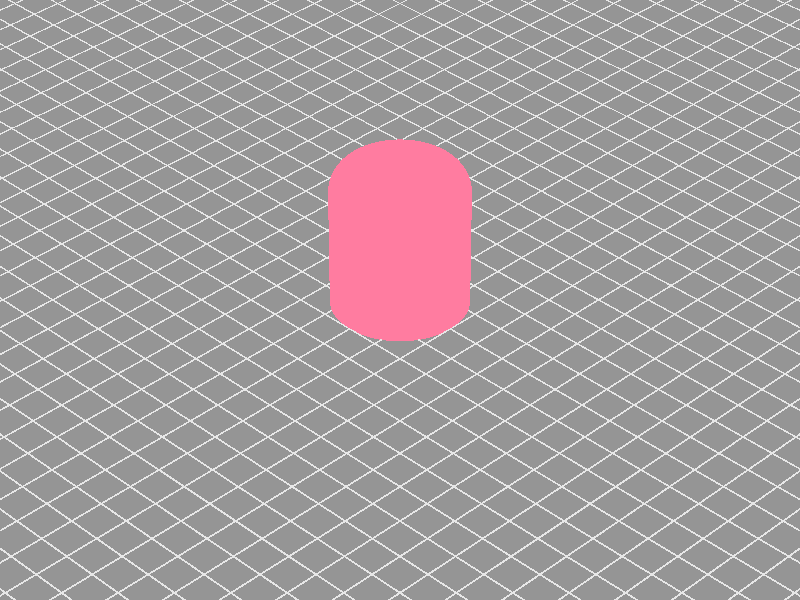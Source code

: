 // PoVRay 3.7 Scene File " ... .pov"
// author:  ...
// date:    ...
//------------------------------------------------------------------------
#version 3.7;
global_settings{ assumed_gamma 1.0 }
#default{ finish{ ambient 0.1 diffuse 0.9 }} 
//------------------------------------------------------------------------
#include "colors.inc"
#include "textures.inc"
#include "glass.inc"
#include "metals.inc"
#include "golds.inc"
#include "stones.inc"
#include "woods.inc"
#include "shapes.inc"
#include "shapes2.inc"
#include "functions.inc"
#include "math.inc"
#include "transforms.inc"
//------------------------------------------------------------------------
#declare Camera_0 = camera {/*ultra_wide_angle*/ angle 15      // front view
                            location  <0.0 , 1.0 ,-40.0>
                            right     x*image_width/image_height
                            look_at   <0.0 , 1.0 , 0.0>}
#declare Camera_1 = camera {/*ultra_wide_angle*/ angle 15   // diagonal view
                            location  <10.0 , 10.0 ,10.0>
                            right     x*image_width/image_height
                            look_at   <0.0 , 0 , 0.0>}
#declare Camera_2 = camera {/*ultra_wide_angle*/ angle 90  //right side view
                            location  <3.0 , 1.0 , 0.0>
                            right     x*image_width/image_height
                            look_at   <0.0 , 1.0 , 0.0>}
#declare Camera_3 = camera {/*ultra_wide_angle*/ angle 90        // top view
                            location  <0.0 , 10.0 ,-0.001>
                            right     x*image_width/image_height
                            look_at   <0.0 , 1.0 , 0.0>}
camera{Camera_1}
//------------------------------------------------------------------------

light_source{<1500, 2500, 2500> color White}

//------------------------------ the Axes --------------------------------
//------------------------------------------------------------------------
#macro Axis_( AxisLen, Dark_Texture,Light_Texture) 
 union{
    cylinder { <0, -AxisLen, 0>, <0, AxisLen, 0>, 0.05
               texture{checker texture{Dark_Texture } 
                               texture{Light_Texture}
                       translate<0.1, 0, 0.1>}
             }
    cone{<0,AxisLen,0>,0.2,<0,AxisLen+0.7,0>,0
          texture{Dark_Texture}
         }
     }
#end
//------------------------------------------------------------------------
#macro AxisXYZ( AxisLenX, AxisLenY, AxisLenZ, Tex_Dark, Tex_Light)
//--------------------- drawing of 3 Axes --------------------------------
union{
#if (AxisLenX != 0)
 object { Axis_(AxisLenX, Tex_Dark, Tex_Light)   rotate< 0,0,-90>}// x-Axis
// text   { ttf "arial.ttf",  "x",  0.15,  0  texture{Tex_Dark} 
//          rotate<0,45,0> scale 0.75 translate <AxisLenX+0.05,0.4, 0.20> no_shadow}
#end // of #if 
#if (AxisLenY != 0)
 object { Axis_(AxisLenY, Tex_Dark, Tex_Light)   rotate< 0,0,  0>}// y-Axis
// text   { ttf "arial.ttf",  "y",  0.15,  0  texture{Tex_Dark}    
//          rotate<0,-90,0> scale 0.75 translate <0.65,AxisLenY+0.50, 0.15>  rotate<0,-45,0> no_shadow}
#end // of #if 
#if (AxisLenZ != 0)
 object { Axis_(AxisLenZ, Tex_Dark, Tex_Light)   rotate<90,0,  0>}// z-Axis
// text   { ttf "arial.ttf",  "z",  0.15,  0  texture{Tex_Dark}
//          rotate<0,225,0> scale 0.85 translate <0.5,0.7,AxisLenZ+0.10> no_shadow}
#end // of #if 
} // end of union
#end// of macro "AxisXYZ( ... )"
//------------------------------------------------------------------------


object { //Round_Cylinder(point A, point B, Radius, EdgeRadius, UseMerge)
         Round_Cylinder(<0,0,0>, <0,1.5,0>, 0.50 ,       0.20,   0)  

         texture{ pigment{ color rgb<1,0.2,0.35> }
                  //normal { radial sine_wave frequency 30 scale 0.25 }
                  finish { phong 1 }}

         scale<0.8,0.8,0.8>  rotate<0, 0,0> translate<0,-0.3,0> }

#declare tex_even  = texture { pigment{ color rgb<0.8,0.8,0.8>}
                               finish { phong 1}}
                             
#declare tex_odd = texture { pigment{ color rgb<1,1,1>}
                             finish { phong 1}}

#local cell_size = 0.2;
#local grid_cell_size = 50;
#local grid_size = cell_size * grid_cell_size;
#local grid_half = grid_size / 2;
#local diam  =  0.005;

union{

    union{
        #local i = 0;
        #while (i <= grid_cell_size) 
         
            cylinder { <-grid_half, 0, 0>, <grid_half, 0, 0>, diam
                           texture{checker texture{ tex_even }
                                           texture{ tex_even }
                                   translate<0.1, 0, 0.1>
                                   scale .5
                                   }

                       translate<0, 0, i * cell_size>}

        #local i = i + 1;
        #end
        translate<0,0, -grid_half>
    }

    union{
        #local i = 0;
        #while (i <= grid_cell_size) 

            cylinder { <0, 0, -grid_half>, <0, 0, grid_half>, diam
                           texture{checker texture{ tex_even }
                                           texture{ tex_even }
                                   translate<0.1, 0, 0.1>
                                   scale .5
                                   }

                       translate<i * cell_size, 0, 0>}

        #local i = i + 1;
        #end
        translate<-grid_half, 0, 0>
    }
}


plane {<0, 1, 0>, 0.00
        texture { Polished_Chrome
          pigment{ rgb<0.3, 0.3, 0.3>}
          finish { phong 1 reflection {0.1 metallic 0.1} }}
        scale<1.00, 1.00, 1.00> rotate<0.00, 0.00, 0.00> translate<0.00, 0.00, 0.00>}
